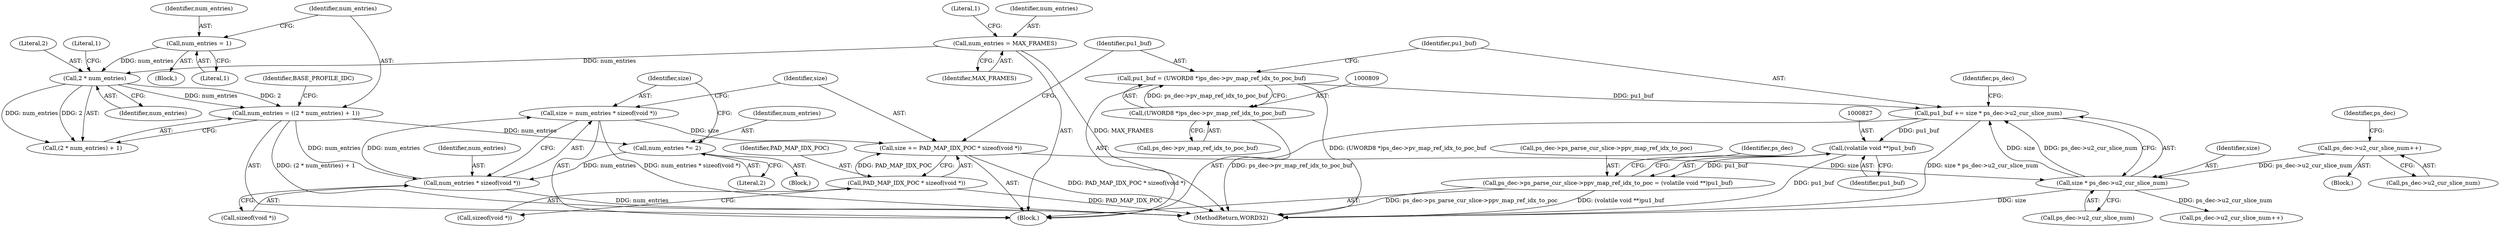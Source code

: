 digraph "0_Android_cc676ebd95247646e67907ccab150fb77a847335_0@pointer" {
"1000826" [label="(Call,(volatile void **)pu1_buf)"];
"1000813" [label="(Call,pu1_buf += size * ps_dec->u2_cur_slice_num)"];
"1000815" [label="(Call,size * ps_dec->u2_cur_slice_num)"];
"1000800" [label="(Call,size += PAD_MAP_IDX_POC * sizeof(void *))"];
"1000802" [label="(Call,PAD_MAP_IDX_POC * sizeof(void *))"];
"1000794" [label="(Call,size = num_entries * sizeof(void *))"];
"1000796" [label="(Call,num_entries * sizeof(void *))"];
"1000791" [label="(Call,num_entries *= 2)"];
"1000775" [label="(Call,num_entries = ((2 * num_entries) + 1))"];
"1000778" [label="(Call,2 * num_entries)"];
"1000772" [label="(Call,num_entries = 1)"];
"1000754" [label="(Call,num_entries = MAX_FRAMES)"];
"1000715" [label="(Call,ps_dec->u2_cur_slice_num++)"];
"1000806" [label="(Call,pu1_buf = (UWORD8 *)ps_dec->pv_map_ref_idx_to_poc_buf)"];
"1000808" [label="(Call,(UWORD8 *)ps_dec->pv_map_ref_idx_to_poc_buf)"];
"1000820" [label="(Call,ps_dec->ps_parse_cur_slice->ppv_map_ref_idx_to_poc = (volatile void **)pu1_buf)"];
"1000514" [label="(Block,)"];
"1000760" [label="(Literal,1)"];
"1000778" [label="(Call,2 * num_entries)"];
"1000810" [label="(Call,ps_dec->pv_map_ref_idx_to_poc_buf)"];
"1000781" [label="(Literal,1)"];
"1000779" [label="(Literal,2)"];
"1000826" [label="(Call,(volatile void **)pu1_buf)"];
"1000750" [label="(Block,)"];
"1000832" [label="(Identifier,ps_dec)"];
"1001350" [label="(MethodReturn,WORD32)"];
"1000791" [label="(Call,num_entries *= 2)"];
"1000777" [label="(Call,(2 * num_entries) + 1)"];
"1000820" [label="(Call,ps_dec->ps_parse_cur_slice->ppv_map_ref_idx_to_poc = (volatile void **)pu1_buf)"];
"1000784" [label="(Identifier,BASE_PROFILE_IDC)"];
"1000793" [label="(Literal,2)"];
"1000772" [label="(Call,num_entries = 1)"];
"1000817" [label="(Call,ps_dec->u2_cur_slice_num)"];
"1000800" [label="(Call,size += PAD_MAP_IDX_POC * sizeof(void *))"];
"1000813" [label="(Call,pu1_buf += size * ps_dec->u2_cur_slice_num)"];
"1000797" [label="(Identifier,num_entries)"];
"1000756" [label="(Identifier,MAX_FRAMES)"];
"1000754" [label="(Call,num_entries = MAX_FRAMES)"];
"1000807" [label="(Identifier,pu1_buf)"];
"1000803" [label="(Identifier,PAD_MAP_IDX_POC)"];
"1000801" [label="(Identifier,size)"];
"1000774" [label="(Literal,1)"];
"1000715" [label="(Call,ps_dec->u2_cur_slice_num++)"];
"1000755" [label="(Identifier,num_entries)"];
"1000798" [label="(Call,sizeof(void *))"];
"1000806" [label="(Call,pu1_buf = (UWORD8 *)ps_dec->pv_map_ref_idx_to_poc_buf)"];
"1000794" [label="(Call,size = num_entries * sizeof(void *))"];
"1000716" [label="(Call,ps_dec->u2_cur_slice_num)"];
"1000721" [label="(Identifier,ps_dec)"];
"1000780" [label="(Identifier,num_entries)"];
"1000814" [label="(Identifier,pu1_buf)"];
"1001302" [label="(Call,ps_dec->u2_cur_slice_num++)"];
"1000823" [label="(Identifier,ps_dec)"];
"1000828" [label="(Identifier,pu1_buf)"];
"1000792" [label="(Identifier,num_entries)"];
"1000790" [label="(Block,)"];
"1000773" [label="(Identifier,num_entries)"];
"1000821" [label="(Call,ps_dec->ps_parse_cur_slice->ppv_map_ref_idx_to_poc)"];
"1000802" [label="(Call,PAD_MAP_IDX_POC * sizeof(void *))"];
"1000796" [label="(Call,num_entries * sizeof(void *))"];
"1000771" [label="(Block,)"];
"1000808" [label="(Call,(UWORD8 *)ps_dec->pv_map_ref_idx_to_poc_buf)"];
"1000815" [label="(Call,size * ps_dec->u2_cur_slice_num)"];
"1000804" [label="(Call,sizeof(void *))"];
"1000816" [label="(Identifier,size)"];
"1000795" [label="(Identifier,size)"];
"1000775" [label="(Call,num_entries = ((2 * num_entries) + 1))"];
"1000776" [label="(Identifier,num_entries)"];
"1000826" -> "1000820"  [label="AST: "];
"1000826" -> "1000828"  [label="CFG: "];
"1000827" -> "1000826"  [label="AST: "];
"1000828" -> "1000826"  [label="AST: "];
"1000820" -> "1000826"  [label="CFG: "];
"1000826" -> "1001350"  [label="DDG: pu1_buf"];
"1000826" -> "1000820"  [label="DDG: pu1_buf"];
"1000813" -> "1000826"  [label="DDG: pu1_buf"];
"1000813" -> "1000750"  [label="AST: "];
"1000813" -> "1000815"  [label="CFG: "];
"1000814" -> "1000813"  [label="AST: "];
"1000815" -> "1000813"  [label="AST: "];
"1000823" -> "1000813"  [label="CFG: "];
"1000813" -> "1001350"  [label="DDG: size * ps_dec->u2_cur_slice_num"];
"1000815" -> "1000813"  [label="DDG: size"];
"1000815" -> "1000813"  [label="DDG: ps_dec->u2_cur_slice_num"];
"1000806" -> "1000813"  [label="DDG: pu1_buf"];
"1000815" -> "1000817"  [label="CFG: "];
"1000816" -> "1000815"  [label="AST: "];
"1000817" -> "1000815"  [label="AST: "];
"1000815" -> "1001350"  [label="DDG: size"];
"1000800" -> "1000815"  [label="DDG: size"];
"1000715" -> "1000815"  [label="DDG: ps_dec->u2_cur_slice_num"];
"1000815" -> "1001302"  [label="DDG: ps_dec->u2_cur_slice_num"];
"1000800" -> "1000750"  [label="AST: "];
"1000800" -> "1000802"  [label="CFG: "];
"1000801" -> "1000800"  [label="AST: "];
"1000802" -> "1000800"  [label="AST: "];
"1000807" -> "1000800"  [label="CFG: "];
"1000800" -> "1001350"  [label="DDG: PAD_MAP_IDX_POC * sizeof(void *)"];
"1000802" -> "1000800"  [label="DDG: PAD_MAP_IDX_POC"];
"1000794" -> "1000800"  [label="DDG: size"];
"1000802" -> "1000804"  [label="CFG: "];
"1000803" -> "1000802"  [label="AST: "];
"1000804" -> "1000802"  [label="AST: "];
"1000802" -> "1001350"  [label="DDG: PAD_MAP_IDX_POC"];
"1000794" -> "1000750"  [label="AST: "];
"1000794" -> "1000796"  [label="CFG: "];
"1000795" -> "1000794"  [label="AST: "];
"1000796" -> "1000794"  [label="AST: "];
"1000801" -> "1000794"  [label="CFG: "];
"1000794" -> "1001350"  [label="DDG: num_entries * sizeof(void *)"];
"1000796" -> "1000794"  [label="DDG: num_entries"];
"1000796" -> "1000798"  [label="CFG: "];
"1000797" -> "1000796"  [label="AST: "];
"1000798" -> "1000796"  [label="AST: "];
"1000796" -> "1001350"  [label="DDG: num_entries"];
"1000791" -> "1000796"  [label="DDG: num_entries"];
"1000775" -> "1000796"  [label="DDG: num_entries"];
"1000791" -> "1000790"  [label="AST: "];
"1000791" -> "1000793"  [label="CFG: "];
"1000792" -> "1000791"  [label="AST: "];
"1000793" -> "1000791"  [label="AST: "];
"1000795" -> "1000791"  [label="CFG: "];
"1000775" -> "1000791"  [label="DDG: num_entries"];
"1000775" -> "1000750"  [label="AST: "];
"1000775" -> "1000777"  [label="CFG: "];
"1000776" -> "1000775"  [label="AST: "];
"1000777" -> "1000775"  [label="AST: "];
"1000784" -> "1000775"  [label="CFG: "];
"1000775" -> "1001350"  [label="DDG: (2 * num_entries) + 1"];
"1000778" -> "1000775"  [label="DDG: 2"];
"1000778" -> "1000775"  [label="DDG: num_entries"];
"1000778" -> "1000777"  [label="AST: "];
"1000778" -> "1000780"  [label="CFG: "];
"1000779" -> "1000778"  [label="AST: "];
"1000780" -> "1000778"  [label="AST: "];
"1000781" -> "1000778"  [label="CFG: "];
"1000778" -> "1000777"  [label="DDG: 2"];
"1000778" -> "1000777"  [label="DDG: num_entries"];
"1000772" -> "1000778"  [label="DDG: num_entries"];
"1000754" -> "1000778"  [label="DDG: num_entries"];
"1000772" -> "1000771"  [label="AST: "];
"1000772" -> "1000774"  [label="CFG: "];
"1000773" -> "1000772"  [label="AST: "];
"1000774" -> "1000772"  [label="AST: "];
"1000776" -> "1000772"  [label="CFG: "];
"1000754" -> "1000750"  [label="AST: "];
"1000754" -> "1000756"  [label="CFG: "];
"1000755" -> "1000754"  [label="AST: "];
"1000756" -> "1000754"  [label="AST: "];
"1000760" -> "1000754"  [label="CFG: "];
"1000754" -> "1001350"  [label="DDG: MAX_FRAMES"];
"1000715" -> "1000514"  [label="AST: "];
"1000715" -> "1000716"  [label="CFG: "];
"1000716" -> "1000715"  [label="AST: "];
"1000721" -> "1000715"  [label="CFG: "];
"1000806" -> "1000750"  [label="AST: "];
"1000806" -> "1000808"  [label="CFG: "];
"1000807" -> "1000806"  [label="AST: "];
"1000808" -> "1000806"  [label="AST: "];
"1000814" -> "1000806"  [label="CFG: "];
"1000806" -> "1001350"  [label="DDG: (UWORD8 *)ps_dec->pv_map_ref_idx_to_poc_buf"];
"1000808" -> "1000806"  [label="DDG: ps_dec->pv_map_ref_idx_to_poc_buf"];
"1000808" -> "1000810"  [label="CFG: "];
"1000809" -> "1000808"  [label="AST: "];
"1000810" -> "1000808"  [label="AST: "];
"1000808" -> "1001350"  [label="DDG: ps_dec->pv_map_ref_idx_to_poc_buf"];
"1000820" -> "1000750"  [label="AST: "];
"1000821" -> "1000820"  [label="AST: "];
"1000832" -> "1000820"  [label="CFG: "];
"1000820" -> "1001350"  [label="DDG: (volatile void **)pu1_buf"];
"1000820" -> "1001350"  [label="DDG: ps_dec->ps_parse_cur_slice->ppv_map_ref_idx_to_poc"];
}
